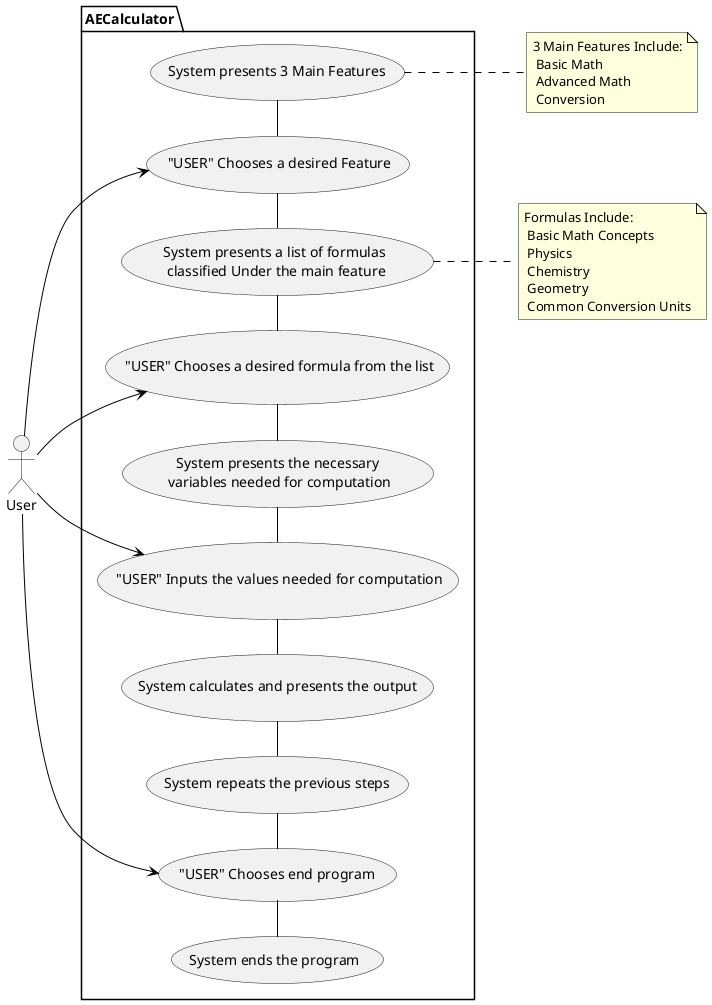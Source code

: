 @startuml
left to right direction
skinparam style strictuml
skinparam classAttributeIconSize 0
skinparam classFontColor black
skinparam classFontStyle bold
hide empty members

skinparam class {

BackgroundColor White
BorderColor black
ArrowColor black
}

package AECalculator {
    usecase "System presents 3 Main Features" as I1
    usecase " "USER" Chooses a desired Feature" as I2
    usecase "System presents a list of formulas\n classified Under the main feature" as I3
    usecase " "USER" Chooses a desired formula from the list" as I4
    usecase "System presents the necessary\n variables needed for computation" as I5
    usecase " "USER" Inputs the values needed for computation" as I6
    usecase "System calculates and presents the output" as I7
    usecase "System repeats the previous steps" as I8
    usecase " "USER" Chooses end program" as I9
    usecase "System ends the program" as I10

}
note "3 Main Features Include:\n Basic Math\n Advanced Math\n Conversion" as N1
note "Formulas Include:\n Basic Math Concepts\n Physics\n Chemistry\n Geometry\n Common Conversion Units" as N2

I1 -left- I2
I2 -left- I3
I3 -left- I4
I4 -left- I5
I5 -left- I6
I6 -left- I7
I7 -left- I8
I8 -left- I9
I9 -left- I10

:User: --> I2
:User: --> I4
:User: --> I6
:User: --> I9

I1 .. N1
I3 .. N2

@enduml
